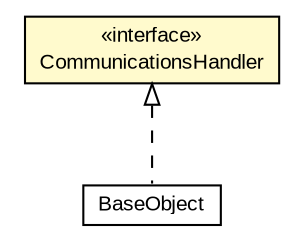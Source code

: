 #!/usr/local/bin/dot
#
# Class diagram 
# Generated by UMLGraph version 5.3 (http://www.umlgraph.org/)
#

digraph G {
	edge [fontname="arial",fontsize=10,labelfontname="arial",labelfontsize=10];
	node [fontname="arial",fontsize=10,shape=plaintext];
	nodesep=0.25;
	ranksep=0.5;
	// context.arch.comm.CommunicationsHandler
	c24324 [label=<<table title="context.arch.comm.CommunicationsHandler" border="0" cellborder="1" cellspacing="0" cellpadding="2" port="p" bgcolor="lemonChiffon" href="./CommunicationsHandler.html">
		<tr><td><table border="0" cellspacing="0" cellpadding="1">
<tr><td align="center" balign="center"> &#171;interface&#187; </td></tr>
<tr><td align="center" balign="center"> CommunicationsHandler </td></tr>
		</table></td></tr>
		</table>>, fontname="arial", fontcolor="black", fontsize=10.0];
	// context.arch.BaseObject
	c24439 [label=<<table title="context.arch.BaseObject" border="0" cellborder="1" cellspacing="0" cellpadding="2" port="p" href="../BaseObject.html">
		<tr><td><table border="0" cellspacing="0" cellpadding="1">
<tr><td align="center" balign="center"> BaseObject </td></tr>
		</table></td></tr>
		</table>>, fontname="arial", fontcolor="black", fontsize=10.0];
	//context.arch.BaseObject implements context.arch.comm.CommunicationsHandler
	c24324:p -> c24439:p [dir=back,arrowtail=empty,style=dashed];
}

